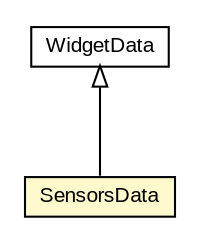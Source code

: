 #!/usr/local/bin/dot
#
# Class diagram 
# Generated by UMLGraph version 5.3 (http://www.umlgraph.org/)
#

digraph G {
	edge [fontname="arial",fontsize=10,labelfontname="arial",labelfontsize=10];
	node [fontname="arial",fontsize=10,shape=plaintext];
	nodesep=0.25;
	ranksep=0.5;
	// context.arch.widget.Widget.WidgetData
	c107236 [label=<<table title="context.arch.widget.Widget.WidgetData" border="0" cellborder="1" cellspacing="0" cellpadding="2" port="p" href="../../../widget/Widget.WidgetData.html">
		<tr><td><table border="0" cellspacing="0" cellpadding="1">
<tr><td align="center" balign="center"> WidgetData </td></tr>
		</table></td></tr>
		</table>>, fontname="arial", fontcolor="black", fontsize=10.0];
	// context.arch.intelligibility.apps.homeactivity.SensorsWidget.SensorsData
	c107388 [label=<<table title="context.arch.intelligibility.apps.homeactivity.SensorsWidget.SensorsData" border="0" cellborder="1" cellspacing="0" cellpadding="2" port="p" bgcolor="lemonChiffon" href="./SensorsWidget.SensorsData.html">
		<tr><td><table border="0" cellspacing="0" cellpadding="1">
<tr><td align="center" balign="center"> SensorsData </td></tr>
		</table></td></tr>
		</table>>, fontname="arial", fontcolor="black", fontsize=10.0];
	//context.arch.intelligibility.apps.homeactivity.SensorsWidget.SensorsData extends context.arch.widget.Widget.WidgetData
	c107236:p -> c107388:p [dir=back,arrowtail=empty];
}

